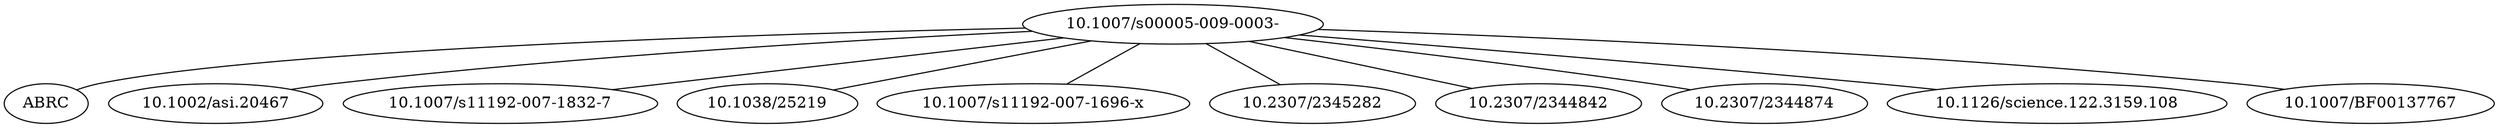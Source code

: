 strict graph mind_map153 {
	"10.1007/s00005-009-0003-" -- ABRC
	"10.1007/s00005-009-0003-" -- "10.1002/asi.20467"
	"10.1007/s00005-009-0003-" -- "10.1007/s11192-007-1832-7"
	"10.1007/s00005-009-0003-" -- "10.1038/25219"
	"10.1007/s00005-009-0003-" -- "10.1007/s11192-007-1696-x"
	"10.1007/s00005-009-0003-" -- "10.2307/2345282"
	"10.1007/s00005-009-0003-" -- "10.2307/2344842"
	"10.1007/s00005-009-0003-" -- "10.2307/2344874"
	"10.1007/s00005-009-0003-" -- "10.1126/science.122.3159.108"
	"10.1007/s00005-009-0003-" -- "10.1007/BF00137767"
}
